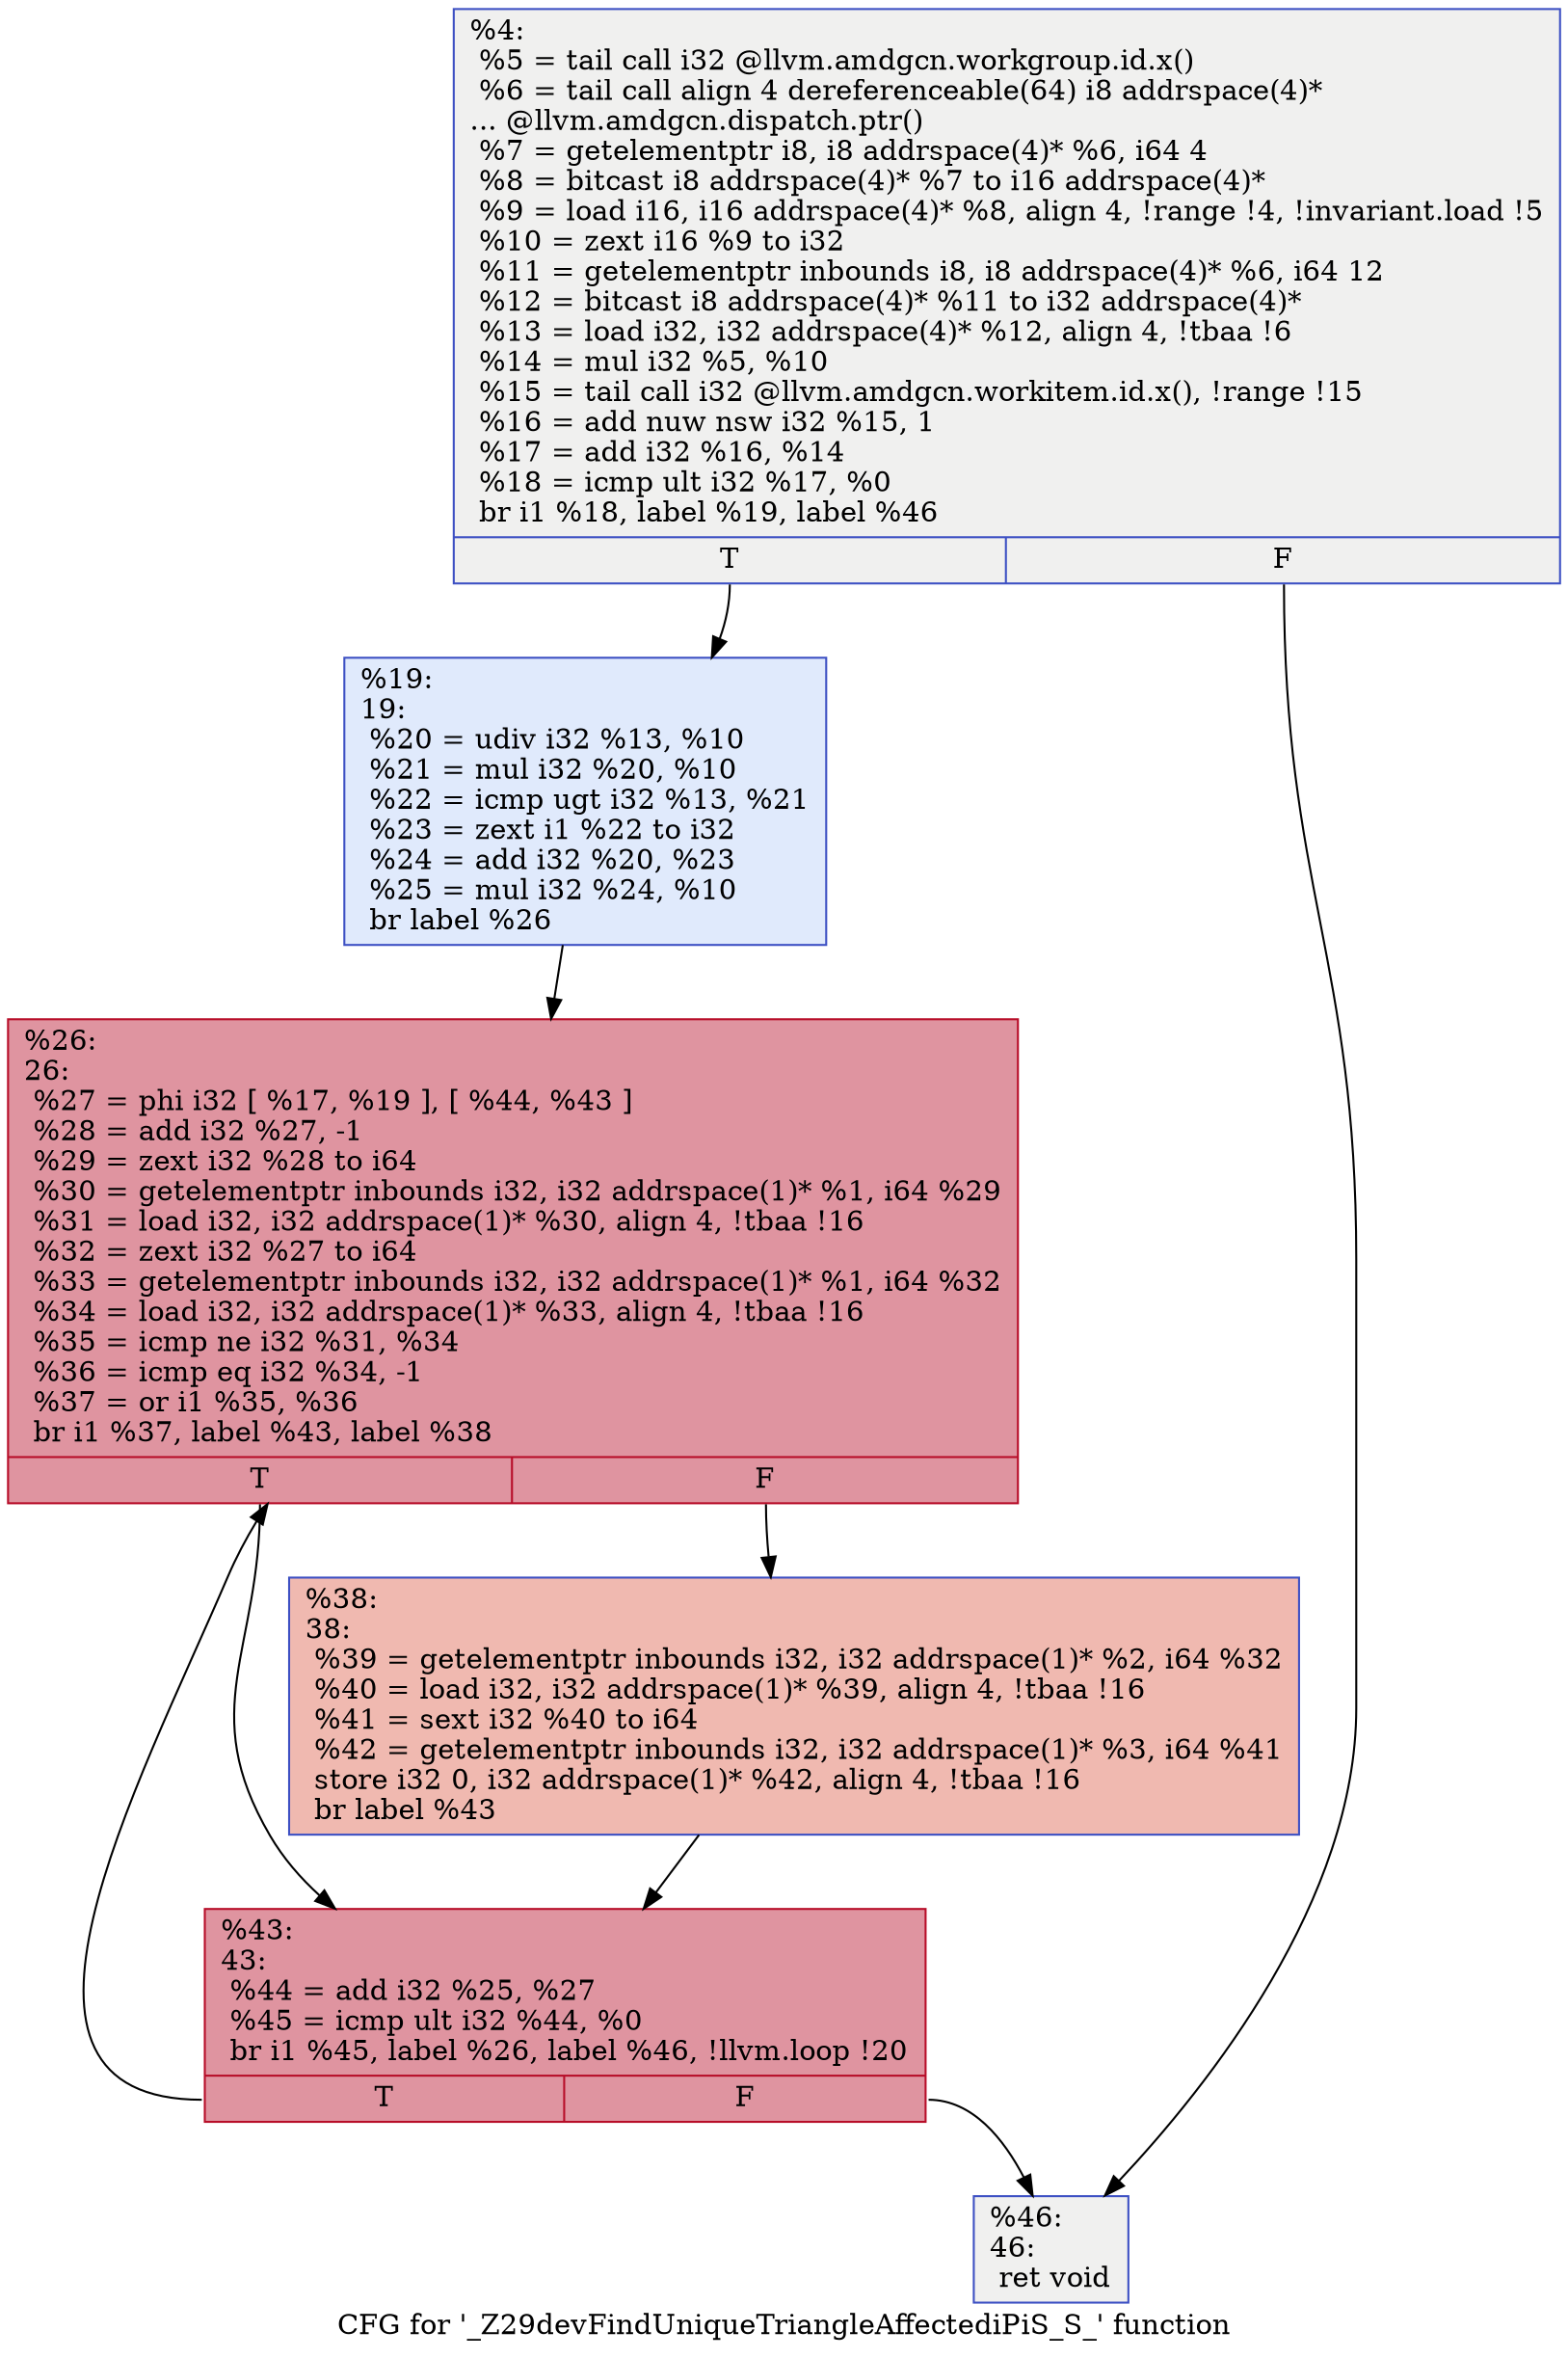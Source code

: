 digraph "CFG for '_Z29devFindUniqueTriangleAffectediPiS_S_' function" {
	label="CFG for '_Z29devFindUniqueTriangleAffectediPiS_S_' function";

	Node0x5cac6f0 [shape=record,color="#3d50c3ff", style=filled, fillcolor="#dedcdb70",label="{%4:\l  %5 = tail call i32 @llvm.amdgcn.workgroup.id.x()\l  %6 = tail call align 4 dereferenceable(64) i8 addrspace(4)*\l... @llvm.amdgcn.dispatch.ptr()\l  %7 = getelementptr i8, i8 addrspace(4)* %6, i64 4\l  %8 = bitcast i8 addrspace(4)* %7 to i16 addrspace(4)*\l  %9 = load i16, i16 addrspace(4)* %8, align 4, !range !4, !invariant.load !5\l  %10 = zext i16 %9 to i32\l  %11 = getelementptr inbounds i8, i8 addrspace(4)* %6, i64 12\l  %12 = bitcast i8 addrspace(4)* %11 to i32 addrspace(4)*\l  %13 = load i32, i32 addrspace(4)* %12, align 4, !tbaa !6\l  %14 = mul i32 %5, %10\l  %15 = tail call i32 @llvm.amdgcn.workitem.id.x(), !range !15\l  %16 = add nuw nsw i32 %15, 1\l  %17 = add i32 %16, %14\l  %18 = icmp ult i32 %17, %0\l  br i1 %18, label %19, label %46\l|{<s0>T|<s1>F}}"];
	Node0x5cac6f0:s0 -> Node0x5caea40;
	Node0x5cac6f0:s1 -> Node0x5caead0;
	Node0x5caea40 [shape=record,color="#3d50c3ff", style=filled, fillcolor="#b9d0f970",label="{%19:\l19:                                               \l  %20 = udiv i32 %13, %10\l  %21 = mul i32 %20, %10\l  %22 = icmp ugt i32 %13, %21\l  %23 = zext i1 %22 to i32\l  %24 = add i32 %20, %23\l  %25 = mul i32 %24, %10\l  br label %26\l}"];
	Node0x5caea40 -> Node0x5caef50;
	Node0x5caef50 [shape=record,color="#b70d28ff", style=filled, fillcolor="#b70d2870",label="{%26:\l26:                                               \l  %27 = phi i32 [ %17, %19 ], [ %44, %43 ]\l  %28 = add i32 %27, -1\l  %29 = zext i32 %28 to i64\l  %30 = getelementptr inbounds i32, i32 addrspace(1)* %1, i64 %29\l  %31 = load i32, i32 addrspace(1)* %30, align 4, !tbaa !16\l  %32 = zext i32 %27 to i64\l  %33 = getelementptr inbounds i32, i32 addrspace(1)* %1, i64 %32\l  %34 = load i32, i32 addrspace(1)* %33, align 4, !tbaa !16\l  %35 = icmp ne i32 %31, %34\l  %36 = icmp eq i32 %34, -1\l  %37 = or i1 %35, %36\l  br i1 %37, label %43, label %38\l|{<s0>T|<s1>F}}"];
	Node0x5caef50:s0 -> Node0x5caf040;
	Node0x5caef50:s1 -> Node0x5caff70;
	Node0x5caff70 [shape=record,color="#3d50c3ff", style=filled, fillcolor="#de614d70",label="{%38:\l38:                                               \l  %39 = getelementptr inbounds i32, i32 addrspace(1)* %2, i64 %32\l  %40 = load i32, i32 addrspace(1)* %39, align 4, !tbaa !16\l  %41 = sext i32 %40 to i64\l  %42 = getelementptr inbounds i32, i32 addrspace(1)* %3, i64 %41\l  store i32 0, i32 addrspace(1)* %42, align 4, !tbaa !16\l  br label %43\l}"];
	Node0x5caff70 -> Node0x5caf040;
	Node0x5caf040 [shape=record,color="#b70d28ff", style=filled, fillcolor="#b70d2870",label="{%43:\l43:                                               \l  %44 = add i32 %25, %27\l  %45 = icmp ult i32 %44, %0\l  br i1 %45, label %26, label %46, !llvm.loop !20\l|{<s0>T|<s1>F}}"];
	Node0x5caf040:s0 -> Node0x5caef50;
	Node0x5caf040:s1 -> Node0x5caead0;
	Node0x5caead0 [shape=record,color="#3d50c3ff", style=filled, fillcolor="#dedcdb70",label="{%46:\l46:                                               \l  ret void\l}"];
}
